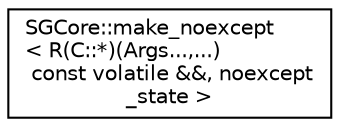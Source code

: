 digraph "Graphical Class Hierarchy"
{
 // LATEX_PDF_SIZE
  edge [fontname="Helvetica",fontsize="10",labelfontname="Helvetica",labelfontsize="10"];
  node [fontname="Helvetica",fontsize="10",shape=record];
  rankdir="LR";
  Node0 [label="SGCore::make_noexcept\l\< R(C::*)(Args...,...)\l const volatile &&, noexcept\l_state \>",height=0.2,width=0.4,color="black", fillcolor="white", style="filled",URL="$structSGCore_1_1make__noexcept_3_01R_07C_1_1_5_08_07Args_8_8_8_00_8_8_8_08_01const_01volatile_01_6_6_00_01noexcept__state_01_4.html",tooltip=" "];
}
